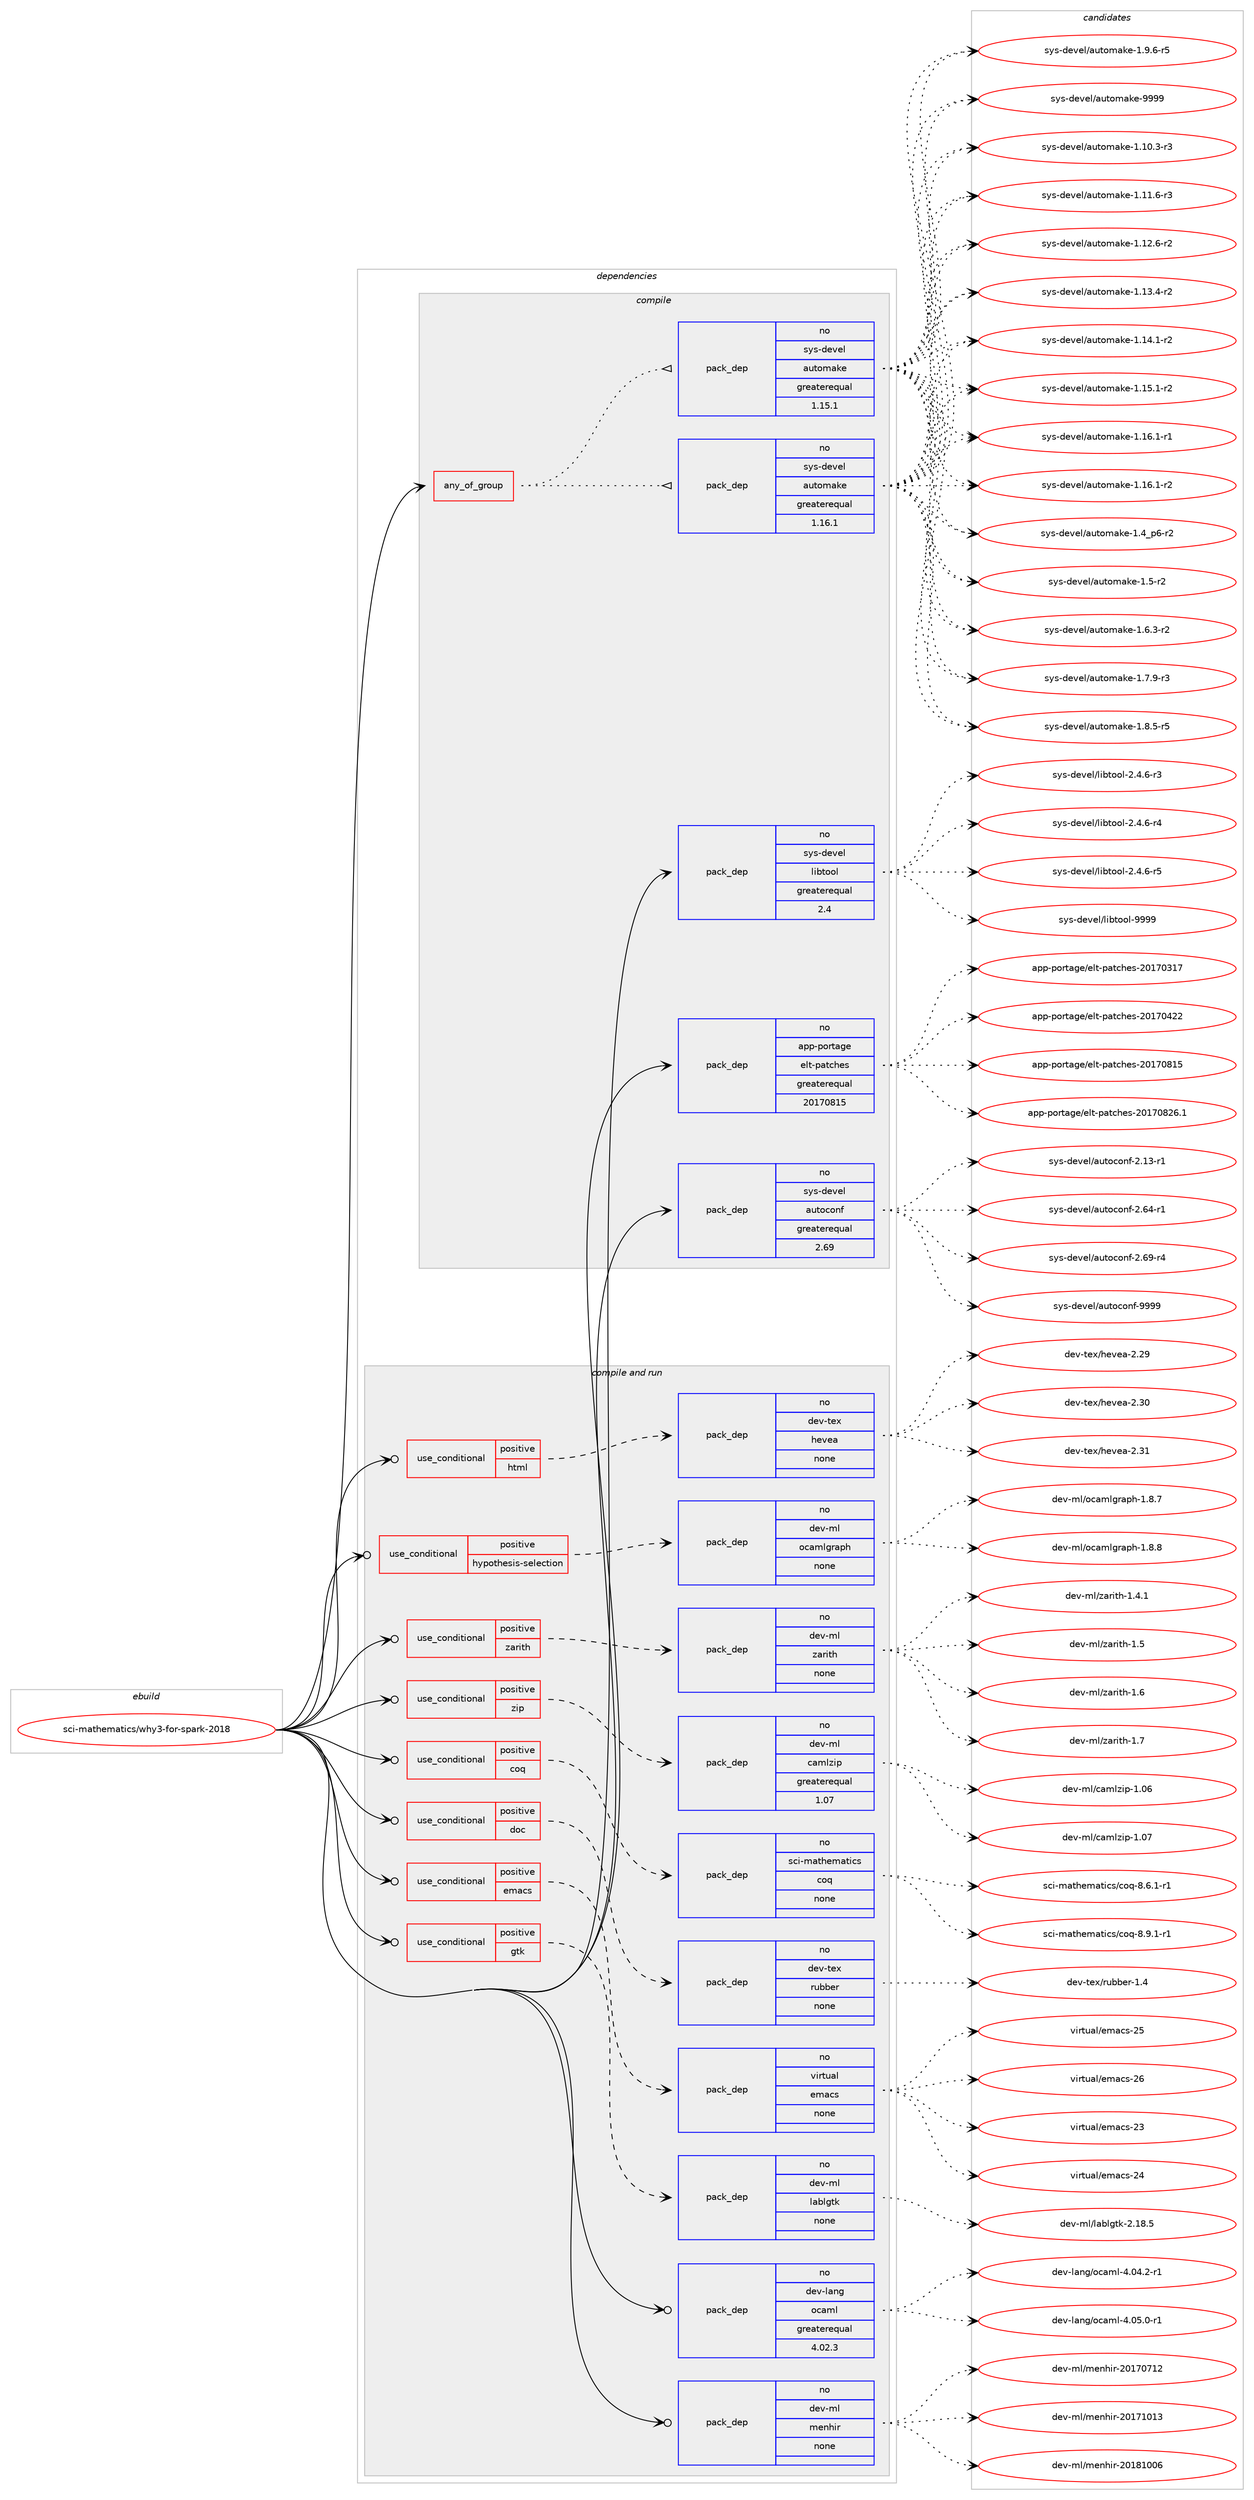 digraph prolog {

# *************
# Graph options
# *************

newrank=true;
concentrate=true;
compound=true;
graph [rankdir=LR,fontname=Helvetica,fontsize=10,ranksep=1.5];#, ranksep=2.5, nodesep=0.2];
edge  [arrowhead=vee];
node  [fontname=Helvetica,fontsize=10];

# **********
# The ebuild
# **********

subgraph cluster_leftcol {
color=gray;
rank=same;
label=<<i>ebuild</i>>;
id [label="sci-mathematics/why3-for-spark-2018", color=red, width=4, href="../sci-mathematics/why3-for-spark-2018.svg"];
}

# ****************
# The dependencies
# ****************

subgraph cluster_midcol {
color=gray;
label=<<i>dependencies</i>>;
subgraph cluster_compile {
fillcolor="#eeeeee";
style=filled;
label=<<i>compile</i>>;
subgraph any14733 {
dependency862575 [label=<<TABLE BORDER="0" CELLBORDER="1" CELLSPACING="0" CELLPADDING="4"><TR><TD CELLPADDING="10">any_of_group</TD></TR></TABLE>>, shape=none, color=red];subgraph pack637918 {
dependency862576 [label=<<TABLE BORDER="0" CELLBORDER="1" CELLSPACING="0" CELLPADDING="4" WIDTH="220"><TR><TD ROWSPAN="6" CELLPADDING="30">pack_dep</TD></TR><TR><TD WIDTH="110">no</TD></TR><TR><TD>sys-devel</TD></TR><TR><TD>automake</TD></TR><TR><TD>greaterequal</TD></TR><TR><TD>1.16.1</TD></TR></TABLE>>, shape=none, color=blue];
}
dependency862575:e -> dependency862576:w [weight=20,style="dotted",arrowhead="oinv"];
subgraph pack637919 {
dependency862577 [label=<<TABLE BORDER="0" CELLBORDER="1" CELLSPACING="0" CELLPADDING="4" WIDTH="220"><TR><TD ROWSPAN="6" CELLPADDING="30">pack_dep</TD></TR><TR><TD WIDTH="110">no</TD></TR><TR><TD>sys-devel</TD></TR><TR><TD>automake</TD></TR><TR><TD>greaterequal</TD></TR><TR><TD>1.15.1</TD></TR></TABLE>>, shape=none, color=blue];
}
dependency862575:e -> dependency862577:w [weight=20,style="dotted",arrowhead="oinv"];
}
id:e -> dependency862575:w [weight=20,style="solid",arrowhead="vee"];
subgraph pack637920 {
dependency862578 [label=<<TABLE BORDER="0" CELLBORDER="1" CELLSPACING="0" CELLPADDING="4" WIDTH="220"><TR><TD ROWSPAN="6" CELLPADDING="30">pack_dep</TD></TR><TR><TD WIDTH="110">no</TD></TR><TR><TD>app-portage</TD></TR><TR><TD>elt-patches</TD></TR><TR><TD>greaterequal</TD></TR><TR><TD>20170815</TD></TR></TABLE>>, shape=none, color=blue];
}
id:e -> dependency862578:w [weight=20,style="solid",arrowhead="vee"];
subgraph pack637921 {
dependency862579 [label=<<TABLE BORDER="0" CELLBORDER="1" CELLSPACING="0" CELLPADDING="4" WIDTH="220"><TR><TD ROWSPAN="6" CELLPADDING="30">pack_dep</TD></TR><TR><TD WIDTH="110">no</TD></TR><TR><TD>sys-devel</TD></TR><TR><TD>autoconf</TD></TR><TR><TD>greaterequal</TD></TR><TR><TD>2.69</TD></TR></TABLE>>, shape=none, color=blue];
}
id:e -> dependency862579:w [weight=20,style="solid",arrowhead="vee"];
subgraph pack637922 {
dependency862580 [label=<<TABLE BORDER="0" CELLBORDER="1" CELLSPACING="0" CELLPADDING="4" WIDTH="220"><TR><TD ROWSPAN="6" CELLPADDING="30">pack_dep</TD></TR><TR><TD WIDTH="110">no</TD></TR><TR><TD>sys-devel</TD></TR><TR><TD>libtool</TD></TR><TR><TD>greaterequal</TD></TR><TR><TD>2.4</TD></TR></TABLE>>, shape=none, color=blue];
}
id:e -> dependency862580:w [weight=20,style="solid",arrowhead="vee"];
}
subgraph cluster_compileandrun {
fillcolor="#eeeeee";
style=filled;
label=<<i>compile and run</i>>;
subgraph cond209412 {
dependency862581 [label=<<TABLE BORDER="0" CELLBORDER="1" CELLSPACING="0" CELLPADDING="4"><TR><TD ROWSPAN="3" CELLPADDING="10">use_conditional</TD></TR><TR><TD>positive</TD></TR><TR><TD>coq</TD></TR></TABLE>>, shape=none, color=red];
subgraph pack637923 {
dependency862582 [label=<<TABLE BORDER="0" CELLBORDER="1" CELLSPACING="0" CELLPADDING="4" WIDTH="220"><TR><TD ROWSPAN="6" CELLPADDING="30">pack_dep</TD></TR><TR><TD WIDTH="110">no</TD></TR><TR><TD>sci-mathematics</TD></TR><TR><TD>coq</TD></TR><TR><TD>none</TD></TR><TR><TD></TD></TR></TABLE>>, shape=none, color=blue];
}
dependency862581:e -> dependency862582:w [weight=20,style="dashed",arrowhead="vee"];
}
id:e -> dependency862581:w [weight=20,style="solid",arrowhead="odotvee"];
subgraph cond209413 {
dependency862583 [label=<<TABLE BORDER="0" CELLBORDER="1" CELLSPACING="0" CELLPADDING="4"><TR><TD ROWSPAN="3" CELLPADDING="10">use_conditional</TD></TR><TR><TD>positive</TD></TR><TR><TD>doc</TD></TR></TABLE>>, shape=none, color=red];
subgraph pack637924 {
dependency862584 [label=<<TABLE BORDER="0" CELLBORDER="1" CELLSPACING="0" CELLPADDING="4" WIDTH="220"><TR><TD ROWSPAN="6" CELLPADDING="30">pack_dep</TD></TR><TR><TD WIDTH="110">no</TD></TR><TR><TD>dev-tex</TD></TR><TR><TD>rubber</TD></TR><TR><TD>none</TD></TR><TR><TD></TD></TR></TABLE>>, shape=none, color=blue];
}
dependency862583:e -> dependency862584:w [weight=20,style="dashed",arrowhead="vee"];
}
id:e -> dependency862583:w [weight=20,style="solid",arrowhead="odotvee"];
subgraph cond209414 {
dependency862585 [label=<<TABLE BORDER="0" CELLBORDER="1" CELLSPACING="0" CELLPADDING="4"><TR><TD ROWSPAN="3" CELLPADDING="10">use_conditional</TD></TR><TR><TD>positive</TD></TR><TR><TD>emacs</TD></TR></TABLE>>, shape=none, color=red];
subgraph pack637925 {
dependency862586 [label=<<TABLE BORDER="0" CELLBORDER="1" CELLSPACING="0" CELLPADDING="4" WIDTH="220"><TR><TD ROWSPAN="6" CELLPADDING="30">pack_dep</TD></TR><TR><TD WIDTH="110">no</TD></TR><TR><TD>virtual</TD></TR><TR><TD>emacs</TD></TR><TR><TD>none</TD></TR><TR><TD></TD></TR></TABLE>>, shape=none, color=blue];
}
dependency862585:e -> dependency862586:w [weight=20,style="dashed",arrowhead="vee"];
}
id:e -> dependency862585:w [weight=20,style="solid",arrowhead="odotvee"];
subgraph cond209415 {
dependency862587 [label=<<TABLE BORDER="0" CELLBORDER="1" CELLSPACING="0" CELLPADDING="4"><TR><TD ROWSPAN="3" CELLPADDING="10">use_conditional</TD></TR><TR><TD>positive</TD></TR><TR><TD>gtk</TD></TR></TABLE>>, shape=none, color=red];
subgraph pack637926 {
dependency862588 [label=<<TABLE BORDER="0" CELLBORDER="1" CELLSPACING="0" CELLPADDING="4" WIDTH="220"><TR><TD ROWSPAN="6" CELLPADDING="30">pack_dep</TD></TR><TR><TD WIDTH="110">no</TD></TR><TR><TD>dev-ml</TD></TR><TR><TD>lablgtk</TD></TR><TR><TD>none</TD></TR><TR><TD></TD></TR></TABLE>>, shape=none, color=blue];
}
dependency862587:e -> dependency862588:w [weight=20,style="dashed",arrowhead="vee"];
}
id:e -> dependency862587:w [weight=20,style="solid",arrowhead="odotvee"];
subgraph cond209416 {
dependency862589 [label=<<TABLE BORDER="0" CELLBORDER="1" CELLSPACING="0" CELLPADDING="4"><TR><TD ROWSPAN="3" CELLPADDING="10">use_conditional</TD></TR><TR><TD>positive</TD></TR><TR><TD>html</TD></TR></TABLE>>, shape=none, color=red];
subgraph pack637927 {
dependency862590 [label=<<TABLE BORDER="0" CELLBORDER="1" CELLSPACING="0" CELLPADDING="4" WIDTH="220"><TR><TD ROWSPAN="6" CELLPADDING="30">pack_dep</TD></TR><TR><TD WIDTH="110">no</TD></TR><TR><TD>dev-tex</TD></TR><TR><TD>hevea</TD></TR><TR><TD>none</TD></TR><TR><TD></TD></TR></TABLE>>, shape=none, color=blue];
}
dependency862589:e -> dependency862590:w [weight=20,style="dashed",arrowhead="vee"];
}
id:e -> dependency862589:w [weight=20,style="solid",arrowhead="odotvee"];
subgraph cond209417 {
dependency862591 [label=<<TABLE BORDER="0" CELLBORDER="1" CELLSPACING="0" CELLPADDING="4"><TR><TD ROWSPAN="3" CELLPADDING="10">use_conditional</TD></TR><TR><TD>positive</TD></TR><TR><TD>hypothesis-selection</TD></TR></TABLE>>, shape=none, color=red];
subgraph pack637928 {
dependency862592 [label=<<TABLE BORDER="0" CELLBORDER="1" CELLSPACING="0" CELLPADDING="4" WIDTH="220"><TR><TD ROWSPAN="6" CELLPADDING="30">pack_dep</TD></TR><TR><TD WIDTH="110">no</TD></TR><TR><TD>dev-ml</TD></TR><TR><TD>ocamlgraph</TD></TR><TR><TD>none</TD></TR><TR><TD></TD></TR></TABLE>>, shape=none, color=blue];
}
dependency862591:e -> dependency862592:w [weight=20,style="dashed",arrowhead="vee"];
}
id:e -> dependency862591:w [weight=20,style="solid",arrowhead="odotvee"];
subgraph cond209418 {
dependency862593 [label=<<TABLE BORDER="0" CELLBORDER="1" CELLSPACING="0" CELLPADDING="4"><TR><TD ROWSPAN="3" CELLPADDING="10">use_conditional</TD></TR><TR><TD>positive</TD></TR><TR><TD>zarith</TD></TR></TABLE>>, shape=none, color=red];
subgraph pack637929 {
dependency862594 [label=<<TABLE BORDER="0" CELLBORDER="1" CELLSPACING="0" CELLPADDING="4" WIDTH="220"><TR><TD ROWSPAN="6" CELLPADDING="30">pack_dep</TD></TR><TR><TD WIDTH="110">no</TD></TR><TR><TD>dev-ml</TD></TR><TR><TD>zarith</TD></TR><TR><TD>none</TD></TR><TR><TD></TD></TR></TABLE>>, shape=none, color=blue];
}
dependency862593:e -> dependency862594:w [weight=20,style="dashed",arrowhead="vee"];
}
id:e -> dependency862593:w [weight=20,style="solid",arrowhead="odotvee"];
subgraph cond209419 {
dependency862595 [label=<<TABLE BORDER="0" CELLBORDER="1" CELLSPACING="0" CELLPADDING="4"><TR><TD ROWSPAN="3" CELLPADDING="10">use_conditional</TD></TR><TR><TD>positive</TD></TR><TR><TD>zip</TD></TR></TABLE>>, shape=none, color=red];
subgraph pack637930 {
dependency862596 [label=<<TABLE BORDER="0" CELLBORDER="1" CELLSPACING="0" CELLPADDING="4" WIDTH="220"><TR><TD ROWSPAN="6" CELLPADDING="30">pack_dep</TD></TR><TR><TD WIDTH="110">no</TD></TR><TR><TD>dev-ml</TD></TR><TR><TD>camlzip</TD></TR><TR><TD>greaterequal</TD></TR><TR><TD>1.07</TD></TR></TABLE>>, shape=none, color=blue];
}
dependency862595:e -> dependency862596:w [weight=20,style="dashed",arrowhead="vee"];
}
id:e -> dependency862595:w [weight=20,style="solid",arrowhead="odotvee"];
subgraph pack637931 {
dependency862597 [label=<<TABLE BORDER="0" CELLBORDER="1" CELLSPACING="0" CELLPADDING="4" WIDTH="220"><TR><TD ROWSPAN="6" CELLPADDING="30">pack_dep</TD></TR><TR><TD WIDTH="110">no</TD></TR><TR><TD>dev-lang</TD></TR><TR><TD>ocaml</TD></TR><TR><TD>greaterequal</TD></TR><TR><TD>4.02.3</TD></TR></TABLE>>, shape=none, color=blue];
}
id:e -> dependency862597:w [weight=20,style="solid",arrowhead="odotvee"];
subgraph pack637932 {
dependency862598 [label=<<TABLE BORDER="0" CELLBORDER="1" CELLSPACING="0" CELLPADDING="4" WIDTH="220"><TR><TD ROWSPAN="6" CELLPADDING="30">pack_dep</TD></TR><TR><TD WIDTH="110">no</TD></TR><TR><TD>dev-ml</TD></TR><TR><TD>menhir</TD></TR><TR><TD>none</TD></TR><TR><TD></TD></TR></TABLE>>, shape=none, color=blue];
}
id:e -> dependency862598:w [weight=20,style="solid",arrowhead="odotvee"];
}
subgraph cluster_run {
fillcolor="#eeeeee";
style=filled;
label=<<i>run</i>>;
}
}

# **************
# The candidates
# **************

subgraph cluster_choices {
rank=same;
color=gray;
label=<<i>candidates</i>>;

subgraph choice637918 {
color=black;
nodesep=1;
choice11512111545100101118101108479711711611110997107101454946494846514511451 [label="sys-devel/automake-1.10.3-r3", color=red, width=4,href="../sys-devel/automake-1.10.3-r3.svg"];
choice11512111545100101118101108479711711611110997107101454946494946544511451 [label="sys-devel/automake-1.11.6-r3", color=red, width=4,href="../sys-devel/automake-1.11.6-r3.svg"];
choice11512111545100101118101108479711711611110997107101454946495046544511450 [label="sys-devel/automake-1.12.6-r2", color=red, width=4,href="../sys-devel/automake-1.12.6-r2.svg"];
choice11512111545100101118101108479711711611110997107101454946495146524511450 [label="sys-devel/automake-1.13.4-r2", color=red, width=4,href="../sys-devel/automake-1.13.4-r2.svg"];
choice11512111545100101118101108479711711611110997107101454946495246494511450 [label="sys-devel/automake-1.14.1-r2", color=red, width=4,href="../sys-devel/automake-1.14.1-r2.svg"];
choice11512111545100101118101108479711711611110997107101454946495346494511450 [label="sys-devel/automake-1.15.1-r2", color=red, width=4,href="../sys-devel/automake-1.15.1-r2.svg"];
choice11512111545100101118101108479711711611110997107101454946495446494511449 [label="sys-devel/automake-1.16.1-r1", color=red, width=4,href="../sys-devel/automake-1.16.1-r1.svg"];
choice11512111545100101118101108479711711611110997107101454946495446494511450 [label="sys-devel/automake-1.16.1-r2", color=red, width=4,href="../sys-devel/automake-1.16.1-r2.svg"];
choice115121115451001011181011084797117116111109971071014549465295112544511450 [label="sys-devel/automake-1.4_p6-r2", color=red, width=4,href="../sys-devel/automake-1.4_p6-r2.svg"];
choice11512111545100101118101108479711711611110997107101454946534511450 [label="sys-devel/automake-1.5-r2", color=red, width=4,href="../sys-devel/automake-1.5-r2.svg"];
choice115121115451001011181011084797117116111109971071014549465446514511450 [label="sys-devel/automake-1.6.3-r2", color=red, width=4,href="../sys-devel/automake-1.6.3-r2.svg"];
choice115121115451001011181011084797117116111109971071014549465546574511451 [label="sys-devel/automake-1.7.9-r3", color=red, width=4,href="../sys-devel/automake-1.7.9-r3.svg"];
choice115121115451001011181011084797117116111109971071014549465646534511453 [label="sys-devel/automake-1.8.5-r5", color=red, width=4,href="../sys-devel/automake-1.8.5-r5.svg"];
choice115121115451001011181011084797117116111109971071014549465746544511453 [label="sys-devel/automake-1.9.6-r5", color=red, width=4,href="../sys-devel/automake-1.9.6-r5.svg"];
choice115121115451001011181011084797117116111109971071014557575757 [label="sys-devel/automake-9999", color=red, width=4,href="../sys-devel/automake-9999.svg"];
dependency862576:e -> choice11512111545100101118101108479711711611110997107101454946494846514511451:w [style=dotted,weight="100"];
dependency862576:e -> choice11512111545100101118101108479711711611110997107101454946494946544511451:w [style=dotted,weight="100"];
dependency862576:e -> choice11512111545100101118101108479711711611110997107101454946495046544511450:w [style=dotted,weight="100"];
dependency862576:e -> choice11512111545100101118101108479711711611110997107101454946495146524511450:w [style=dotted,weight="100"];
dependency862576:e -> choice11512111545100101118101108479711711611110997107101454946495246494511450:w [style=dotted,weight="100"];
dependency862576:e -> choice11512111545100101118101108479711711611110997107101454946495346494511450:w [style=dotted,weight="100"];
dependency862576:e -> choice11512111545100101118101108479711711611110997107101454946495446494511449:w [style=dotted,weight="100"];
dependency862576:e -> choice11512111545100101118101108479711711611110997107101454946495446494511450:w [style=dotted,weight="100"];
dependency862576:e -> choice115121115451001011181011084797117116111109971071014549465295112544511450:w [style=dotted,weight="100"];
dependency862576:e -> choice11512111545100101118101108479711711611110997107101454946534511450:w [style=dotted,weight="100"];
dependency862576:e -> choice115121115451001011181011084797117116111109971071014549465446514511450:w [style=dotted,weight="100"];
dependency862576:e -> choice115121115451001011181011084797117116111109971071014549465546574511451:w [style=dotted,weight="100"];
dependency862576:e -> choice115121115451001011181011084797117116111109971071014549465646534511453:w [style=dotted,weight="100"];
dependency862576:e -> choice115121115451001011181011084797117116111109971071014549465746544511453:w [style=dotted,weight="100"];
dependency862576:e -> choice115121115451001011181011084797117116111109971071014557575757:w [style=dotted,weight="100"];
}
subgraph choice637919 {
color=black;
nodesep=1;
choice11512111545100101118101108479711711611110997107101454946494846514511451 [label="sys-devel/automake-1.10.3-r3", color=red, width=4,href="../sys-devel/automake-1.10.3-r3.svg"];
choice11512111545100101118101108479711711611110997107101454946494946544511451 [label="sys-devel/automake-1.11.6-r3", color=red, width=4,href="../sys-devel/automake-1.11.6-r3.svg"];
choice11512111545100101118101108479711711611110997107101454946495046544511450 [label="sys-devel/automake-1.12.6-r2", color=red, width=4,href="../sys-devel/automake-1.12.6-r2.svg"];
choice11512111545100101118101108479711711611110997107101454946495146524511450 [label="sys-devel/automake-1.13.4-r2", color=red, width=4,href="../sys-devel/automake-1.13.4-r2.svg"];
choice11512111545100101118101108479711711611110997107101454946495246494511450 [label="sys-devel/automake-1.14.1-r2", color=red, width=4,href="../sys-devel/automake-1.14.1-r2.svg"];
choice11512111545100101118101108479711711611110997107101454946495346494511450 [label="sys-devel/automake-1.15.1-r2", color=red, width=4,href="../sys-devel/automake-1.15.1-r2.svg"];
choice11512111545100101118101108479711711611110997107101454946495446494511449 [label="sys-devel/automake-1.16.1-r1", color=red, width=4,href="../sys-devel/automake-1.16.1-r1.svg"];
choice11512111545100101118101108479711711611110997107101454946495446494511450 [label="sys-devel/automake-1.16.1-r2", color=red, width=4,href="../sys-devel/automake-1.16.1-r2.svg"];
choice115121115451001011181011084797117116111109971071014549465295112544511450 [label="sys-devel/automake-1.4_p6-r2", color=red, width=4,href="../sys-devel/automake-1.4_p6-r2.svg"];
choice11512111545100101118101108479711711611110997107101454946534511450 [label="sys-devel/automake-1.5-r2", color=red, width=4,href="../sys-devel/automake-1.5-r2.svg"];
choice115121115451001011181011084797117116111109971071014549465446514511450 [label="sys-devel/automake-1.6.3-r2", color=red, width=4,href="../sys-devel/automake-1.6.3-r2.svg"];
choice115121115451001011181011084797117116111109971071014549465546574511451 [label="sys-devel/automake-1.7.9-r3", color=red, width=4,href="../sys-devel/automake-1.7.9-r3.svg"];
choice115121115451001011181011084797117116111109971071014549465646534511453 [label="sys-devel/automake-1.8.5-r5", color=red, width=4,href="../sys-devel/automake-1.8.5-r5.svg"];
choice115121115451001011181011084797117116111109971071014549465746544511453 [label="sys-devel/automake-1.9.6-r5", color=red, width=4,href="../sys-devel/automake-1.9.6-r5.svg"];
choice115121115451001011181011084797117116111109971071014557575757 [label="sys-devel/automake-9999", color=red, width=4,href="../sys-devel/automake-9999.svg"];
dependency862577:e -> choice11512111545100101118101108479711711611110997107101454946494846514511451:w [style=dotted,weight="100"];
dependency862577:e -> choice11512111545100101118101108479711711611110997107101454946494946544511451:w [style=dotted,weight="100"];
dependency862577:e -> choice11512111545100101118101108479711711611110997107101454946495046544511450:w [style=dotted,weight="100"];
dependency862577:e -> choice11512111545100101118101108479711711611110997107101454946495146524511450:w [style=dotted,weight="100"];
dependency862577:e -> choice11512111545100101118101108479711711611110997107101454946495246494511450:w [style=dotted,weight="100"];
dependency862577:e -> choice11512111545100101118101108479711711611110997107101454946495346494511450:w [style=dotted,weight="100"];
dependency862577:e -> choice11512111545100101118101108479711711611110997107101454946495446494511449:w [style=dotted,weight="100"];
dependency862577:e -> choice11512111545100101118101108479711711611110997107101454946495446494511450:w [style=dotted,weight="100"];
dependency862577:e -> choice115121115451001011181011084797117116111109971071014549465295112544511450:w [style=dotted,weight="100"];
dependency862577:e -> choice11512111545100101118101108479711711611110997107101454946534511450:w [style=dotted,weight="100"];
dependency862577:e -> choice115121115451001011181011084797117116111109971071014549465446514511450:w [style=dotted,weight="100"];
dependency862577:e -> choice115121115451001011181011084797117116111109971071014549465546574511451:w [style=dotted,weight="100"];
dependency862577:e -> choice115121115451001011181011084797117116111109971071014549465646534511453:w [style=dotted,weight="100"];
dependency862577:e -> choice115121115451001011181011084797117116111109971071014549465746544511453:w [style=dotted,weight="100"];
dependency862577:e -> choice115121115451001011181011084797117116111109971071014557575757:w [style=dotted,weight="100"];
}
subgraph choice637920 {
color=black;
nodesep=1;
choice97112112451121111141169710310147101108116451129711699104101115455048495548514955 [label="app-portage/elt-patches-20170317", color=red, width=4,href="../app-portage/elt-patches-20170317.svg"];
choice97112112451121111141169710310147101108116451129711699104101115455048495548525050 [label="app-portage/elt-patches-20170422", color=red, width=4,href="../app-portage/elt-patches-20170422.svg"];
choice97112112451121111141169710310147101108116451129711699104101115455048495548564953 [label="app-portage/elt-patches-20170815", color=red, width=4,href="../app-portage/elt-patches-20170815.svg"];
choice971121124511211111411697103101471011081164511297116991041011154550484955485650544649 [label="app-portage/elt-patches-20170826.1", color=red, width=4,href="../app-portage/elt-patches-20170826.1.svg"];
dependency862578:e -> choice97112112451121111141169710310147101108116451129711699104101115455048495548514955:w [style=dotted,weight="100"];
dependency862578:e -> choice97112112451121111141169710310147101108116451129711699104101115455048495548525050:w [style=dotted,weight="100"];
dependency862578:e -> choice97112112451121111141169710310147101108116451129711699104101115455048495548564953:w [style=dotted,weight="100"];
dependency862578:e -> choice971121124511211111411697103101471011081164511297116991041011154550484955485650544649:w [style=dotted,weight="100"];
}
subgraph choice637921 {
color=black;
nodesep=1;
choice1151211154510010111810110847971171161119911111010245504649514511449 [label="sys-devel/autoconf-2.13-r1", color=red, width=4,href="../sys-devel/autoconf-2.13-r1.svg"];
choice1151211154510010111810110847971171161119911111010245504654524511449 [label="sys-devel/autoconf-2.64-r1", color=red, width=4,href="../sys-devel/autoconf-2.64-r1.svg"];
choice1151211154510010111810110847971171161119911111010245504654574511452 [label="sys-devel/autoconf-2.69-r4", color=red, width=4,href="../sys-devel/autoconf-2.69-r4.svg"];
choice115121115451001011181011084797117116111991111101024557575757 [label="sys-devel/autoconf-9999", color=red, width=4,href="../sys-devel/autoconf-9999.svg"];
dependency862579:e -> choice1151211154510010111810110847971171161119911111010245504649514511449:w [style=dotted,weight="100"];
dependency862579:e -> choice1151211154510010111810110847971171161119911111010245504654524511449:w [style=dotted,weight="100"];
dependency862579:e -> choice1151211154510010111810110847971171161119911111010245504654574511452:w [style=dotted,weight="100"];
dependency862579:e -> choice115121115451001011181011084797117116111991111101024557575757:w [style=dotted,weight="100"];
}
subgraph choice637922 {
color=black;
nodesep=1;
choice1151211154510010111810110847108105981161111111084550465246544511451 [label="sys-devel/libtool-2.4.6-r3", color=red, width=4,href="../sys-devel/libtool-2.4.6-r3.svg"];
choice1151211154510010111810110847108105981161111111084550465246544511452 [label="sys-devel/libtool-2.4.6-r4", color=red, width=4,href="../sys-devel/libtool-2.4.6-r4.svg"];
choice1151211154510010111810110847108105981161111111084550465246544511453 [label="sys-devel/libtool-2.4.6-r5", color=red, width=4,href="../sys-devel/libtool-2.4.6-r5.svg"];
choice1151211154510010111810110847108105981161111111084557575757 [label="sys-devel/libtool-9999", color=red, width=4,href="../sys-devel/libtool-9999.svg"];
dependency862580:e -> choice1151211154510010111810110847108105981161111111084550465246544511451:w [style=dotted,weight="100"];
dependency862580:e -> choice1151211154510010111810110847108105981161111111084550465246544511452:w [style=dotted,weight="100"];
dependency862580:e -> choice1151211154510010111810110847108105981161111111084550465246544511453:w [style=dotted,weight="100"];
dependency862580:e -> choice1151211154510010111810110847108105981161111111084557575757:w [style=dotted,weight="100"];
}
subgraph choice637923 {
color=black;
nodesep=1;
choice115991054510997116104101109971161059911547991111134556465446494511449 [label="sci-mathematics/coq-8.6.1-r1", color=red, width=4,href="../sci-mathematics/coq-8.6.1-r1.svg"];
choice115991054510997116104101109971161059911547991111134556465746494511449 [label="sci-mathematics/coq-8.9.1-r1", color=red, width=4,href="../sci-mathematics/coq-8.9.1-r1.svg"];
dependency862582:e -> choice115991054510997116104101109971161059911547991111134556465446494511449:w [style=dotted,weight="100"];
dependency862582:e -> choice115991054510997116104101109971161059911547991111134556465746494511449:w [style=dotted,weight="100"];
}
subgraph choice637924 {
color=black;
nodesep=1;
choice1001011184511610112047114117989810111445494652 [label="dev-tex/rubber-1.4", color=red, width=4,href="../dev-tex/rubber-1.4.svg"];
dependency862584:e -> choice1001011184511610112047114117989810111445494652:w [style=dotted,weight="100"];
}
subgraph choice637925 {
color=black;
nodesep=1;
choice11810511411611797108471011099799115455051 [label="virtual/emacs-23", color=red, width=4,href="../virtual/emacs-23.svg"];
choice11810511411611797108471011099799115455052 [label="virtual/emacs-24", color=red, width=4,href="../virtual/emacs-24.svg"];
choice11810511411611797108471011099799115455053 [label="virtual/emacs-25", color=red, width=4,href="../virtual/emacs-25.svg"];
choice11810511411611797108471011099799115455054 [label="virtual/emacs-26", color=red, width=4,href="../virtual/emacs-26.svg"];
dependency862586:e -> choice11810511411611797108471011099799115455051:w [style=dotted,weight="100"];
dependency862586:e -> choice11810511411611797108471011099799115455052:w [style=dotted,weight="100"];
dependency862586:e -> choice11810511411611797108471011099799115455053:w [style=dotted,weight="100"];
dependency862586:e -> choice11810511411611797108471011099799115455054:w [style=dotted,weight="100"];
}
subgraph choice637926 {
color=black;
nodesep=1;
choice1001011184510910847108979810810311610745504649564653 [label="dev-ml/lablgtk-2.18.5", color=red, width=4,href="../dev-ml/lablgtk-2.18.5.svg"];
dependency862588:e -> choice1001011184510910847108979810810311610745504649564653:w [style=dotted,weight="100"];
}
subgraph choice637927 {
color=black;
nodesep=1;
choice1001011184511610112047104101118101974550465057 [label="dev-tex/hevea-2.29", color=red, width=4,href="../dev-tex/hevea-2.29.svg"];
choice1001011184511610112047104101118101974550465148 [label="dev-tex/hevea-2.30", color=red, width=4,href="../dev-tex/hevea-2.30.svg"];
choice1001011184511610112047104101118101974550465149 [label="dev-tex/hevea-2.31", color=red, width=4,href="../dev-tex/hevea-2.31.svg"];
dependency862590:e -> choice1001011184511610112047104101118101974550465057:w [style=dotted,weight="100"];
dependency862590:e -> choice1001011184511610112047104101118101974550465148:w [style=dotted,weight="100"];
dependency862590:e -> choice1001011184511610112047104101118101974550465149:w [style=dotted,weight="100"];
}
subgraph choice637928 {
color=black;
nodesep=1;
choice1001011184510910847111999710910810311497112104454946564655 [label="dev-ml/ocamlgraph-1.8.7", color=red, width=4,href="../dev-ml/ocamlgraph-1.8.7.svg"];
choice1001011184510910847111999710910810311497112104454946564656 [label="dev-ml/ocamlgraph-1.8.8", color=red, width=4,href="../dev-ml/ocamlgraph-1.8.8.svg"];
dependency862592:e -> choice1001011184510910847111999710910810311497112104454946564655:w [style=dotted,weight="100"];
dependency862592:e -> choice1001011184510910847111999710910810311497112104454946564656:w [style=dotted,weight="100"];
}
subgraph choice637929 {
color=black;
nodesep=1;
choice100101118451091084712297114105116104454946524649 [label="dev-ml/zarith-1.4.1", color=red, width=4,href="../dev-ml/zarith-1.4.1.svg"];
choice10010111845109108471229711410511610445494653 [label="dev-ml/zarith-1.5", color=red, width=4,href="../dev-ml/zarith-1.5.svg"];
choice10010111845109108471229711410511610445494654 [label="dev-ml/zarith-1.6", color=red, width=4,href="../dev-ml/zarith-1.6.svg"];
choice10010111845109108471229711410511610445494655 [label="dev-ml/zarith-1.7", color=red, width=4,href="../dev-ml/zarith-1.7.svg"];
dependency862594:e -> choice100101118451091084712297114105116104454946524649:w [style=dotted,weight="100"];
dependency862594:e -> choice10010111845109108471229711410511610445494653:w [style=dotted,weight="100"];
dependency862594:e -> choice10010111845109108471229711410511610445494654:w [style=dotted,weight="100"];
dependency862594:e -> choice10010111845109108471229711410511610445494655:w [style=dotted,weight="100"];
}
subgraph choice637930 {
color=black;
nodesep=1;
choice100101118451091084799971091081221051124549464854 [label="dev-ml/camlzip-1.06", color=red, width=4,href="../dev-ml/camlzip-1.06.svg"];
choice100101118451091084799971091081221051124549464855 [label="dev-ml/camlzip-1.07", color=red, width=4,href="../dev-ml/camlzip-1.07.svg"];
dependency862596:e -> choice100101118451091084799971091081221051124549464854:w [style=dotted,weight="100"];
dependency862596:e -> choice100101118451091084799971091081221051124549464855:w [style=dotted,weight="100"];
}
subgraph choice637931 {
color=black;
nodesep=1;
choice1001011184510897110103471119997109108455246485246504511449 [label="dev-lang/ocaml-4.04.2-r1", color=red, width=4,href="../dev-lang/ocaml-4.04.2-r1.svg"];
choice1001011184510897110103471119997109108455246485346484511449 [label="dev-lang/ocaml-4.05.0-r1", color=red, width=4,href="../dev-lang/ocaml-4.05.0-r1.svg"];
dependency862597:e -> choice1001011184510897110103471119997109108455246485246504511449:w [style=dotted,weight="100"];
dependency862597:e -> choice1001011184510897110103471119997109108455246485346484511449:w [style=dotted,weight="100"];
}
subgraph choice637932 {
color=black;
nodesep=1;
choice1001011184510910847109101110104105114455048495548554950 [label="dev-ml/menhir-20170712", color=red, width=4,href="../dev-ml/menhir-20170712.svg"];
choice1001011184510910847109101110104105114455048495549484951 [label="dev-ml/menhir-20171013", color=red, width=4,href="../dev-ml/menhir-20171013.svg"];
choice1001011184510910847109101110104105114455048495649484854 [label="dev-ml/menhir-20181006", color=red, width=4,href="../dev-ml/menhir-20181006.svg"];
dependency862598:e -> choice1001011184510910847109101110104105114455048495548554950:w [style=dotted,weight="100"];
dependency862598:e -> choice1001011184510910847109101110104105114455048495549484951:w [style=dotted,weight="100"];
dependency862598:e -> choice1001011184510910847109101110104105114455048495649484854:w [style=dotted,weight="100"];
}
}

}
